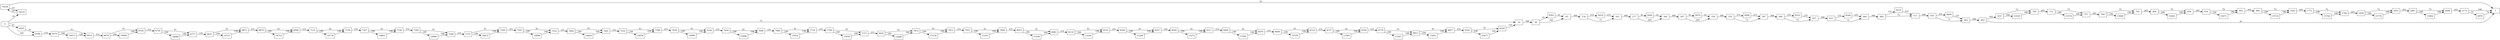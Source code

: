 digraph {
	graph [rankdir=LR]
	node [shape=rectangle]
	19 -> 58 [label=306]
	58 -> 85 [label=265]
	58 -> 9392 [label=41]
	85 -> 154 [label=306]
	154 -> 181 [label=75]
	154 -> 9418 [label=231]
	181 -> 277 [label=306]
	277 -> 304 [label=265]
	277 -> 9444 [label=41]
	304 -> 307 [label=306]
	307 -> 334 [label=265]
	307 -> 9470 [label=41]
	334 -> 370 [label=306]
	370 -> 397 [label=75]
	370 -> 9496 [label=231]
	397 -> 400 [label=306]
	400 -> 427 [label=75]
	400 -> 9522 [label=231]
	427 -> 433 [label=306]
	433 -> 460 [label=75]
	433 -> 9548 [label=231]
	460 -> 484 [label=306]
	484 -> 511 [label=75]
	484 -> 9574 [label=231]
	511 -> 565 [label=306]
	565 -> 592 [label=75]
	565 -> 9600 [label=231]
	592 -> 603 [label=306]
	603 -> 1 [label=41]
	603 -> 655 [label=265]
	655 -> 709 [label=75]
	655 -> 15530 [label=190]
	709 -> 712 [label=265]
	712 -> 757 [label=75]
	712 -> 15574 [label=190]
	757 -> 766 [label=265]
	766 -> 793 [label=75]
	766 -> 15600 [label=190]
	793 -> 804 [label=265]
	804 -> 850 [label=75]
	804 -> 15645 [label=190]
	850 -> 916 [label=265]
	916 -> 943 [label=75]
	916 -> 15671 [label=190]
	943 -> 994 [label=265]
	994 -> 1042 [label=75]
	994 -> 15718 [label=190]
	1042 -> 1772 [label=265]
	1772 -> 1799 [label=75]
	1772 -> 15744 [label=190]
	1799 -> 1828 [label=265]
	1828 -> 1855 [label=75]
	1828 -> 15770 [label=190]
	1855 -> 2061 [label=265]
	2061 -> 2094 [label=75]
	2061 -> 15802 [label=190]
	2094 -> 2172 [label=265]
	2172 -> 1 [label=190]
	2172 -> 4976 [label=75]
	4976 -> 1 [label=75]
	6545 -> 6546 [label=41]
	6546 -> 6570 [label=231]
	6570 -> 6614 [label=41]
	6570 -> 14613 [label=190]
	6614 -> 6678 [label=231]
	6678 -> 6726 [label=41]
	6678 -> 14660 [label=190]
	6726 -> 6750 [label=231]
	6750 -> 6777 [label=41]
	6750 -> 14686 [label=190]
	6777 -> 6831 [label=231]
	6831 -> 6873 [label=41]
	6831 -> 14727 [label=190]
	6873 -> 6879 [label=231]
	6879 -> 6906 [label=41]
	6879 -> 14753 [label=190]
	6906 -> 7131 [label=231]
	7131 -> 7158 [label=41]
	7131 -> 14779 [label=190]
	7158 -> 7167 [label=231]
	7167 -> 7194 [label=41]
	7167 -> 14805 [label=190]
	7194 -> 7206 [label=231]
	7206 -> 7248 [label=41]
	7206 -> 14846 [label=190]
	7248 -> 7272 [label=231]
	7272 -> 7299 [label=41]
	7272 -> 14872 [label=190]
	7299 -> 7383 [label=231]
	7383 -> 7410 [label=41]
	7383 -> 14898 [label=190]
	7410 -> 7464 [label=231]
	7464 -> 7491 [label=41]
	7464 -> 14924 [label=190]
	7491 -> 7535 [label=231]
	7535 -> 7566 [label=41]
	7535 -> 14954 [label=190]
	7566 -> 7629 [label=231]
	7629 -> 7656 [label=41]
	7629 -> 14980 [label=190]
	7656 -> 7659 [label=231]
	7659 -> 7686 [label=41]
	7659 -> 15006 [label=190]
	7686 -> 7689 [label=231]
	7689 -> 7716 [label=41]
	7689 -> 15032 [label=190]
	7716 -> 7746 [label=231]
	7746 -> 7773 [label=41]
	7746 -> 15058 [label=190]
	7773 -> 7830 [label=231]
	7830 -> 7872 [label=41]
	7830 -> 15099 [label=190]
	7872 -> 7913 [label=41]
	7872 -> 15139 [label=190]
	7913 -> 7972 [label=231]
	7972 -> 7999 [label=41]
	7972 -> 15165 [label=190]
	7999 -> 8052 [label=231]
	8052 -> 8082 [label=41]
	8052 -> 15194 [label=190]
	8082 -> 8116 [label=231]
	8116 -> 8143 [label=41]
	8116 -> 15220 [label=190]
	8143 -> 8200 [label=231]
	8200 -> 8227 [label=41]
	8200 -> 15246 [label=190]
	8227 -> 8284 [label=231]
	8284 -> 8311 [label=41]
	8284 -> 15272 [label=190]
	8311 -> 8446 [label=231]
	8446 -> 8476 [label=41]
	8446 -> 15301 [label=190]
	8476 -> 8680 [label=231]
	8680 -> 8719 [label=41]
	8680 -> 15339 [label=190]
	8719 -> 8737 [label=231]
	8737 -> 8764 [label=41]
	8737 -> 15365 [label=190]
	8764 -> 8779 [label=231]
	8779 -> 8812 [label=41]
	8779 -> 15397 [label=190]
	8812 -> 8857 [label=41]
	8812 -> 15441 [label=190]
	8857 -> 9192 [label=231]
	9192 -> 9229 [label=41]
	9192 -> 15477 [label=190]
	9229 -> 19 [label=231]
	9392 -> 85 [label=41]
	9418 -> 181 [label=231]
	9444 -> 304 [label=41]
	9470 -> 334 [label=41]
	9496 -> 397 [label=231]
	9522 -> 427 [label=231]
	9548 -> 460 [label=231]
	9574 -> 511 [label=231]
	9600 -> 592 [label=231]
	10222 -> 10226 [label=20]
	10226 -> 10222 [label=10]
	10226 -> 1 [label=10]
	14613 -> 6614 [label=190]
	14660 -> 6726 [label=190]
	14686 -> 6777 [label=190]
	14727 -> 6873 [label=190]
	14753 -> 6906 [label=190]
	14779 -> 7158 [label=190]
	14805 -> 7194 [label=190]
	14846 -> 7248 [label=190]
	14872 -> 7299 [label=190]
	14898 -> 7410 [label=190]
	14924 -> 7491 [label=190]
	14954 -> 7566 [label=190]
	14980 -> 7656 [label=190]
	15006 -> 7686 [label=190]
	15032 -> 7716 [label=190]
	15058 -> 7773 [label=190]
	15099 -> 7872 [label=190]
	15139 -> 7913 [label=190]
	15165 -> 7999 [label=190]
	15194 -> 8082 [label=190]
	15220 -> 8143 [label=190]
	15246 -> 8227 [label=190]
	15272 -> 8311 [label=190]
	15301 -> 8476 [label=190]
	15339 -> 8719 [label=190]
	15365 -> 8764 [label=190]
	15397 -> 8812 [label=190]
	15441 -> 8857 [label=190]
	15477 -> 9229 [label=190]
	15530 -> 709 [label=190]
	15574 -> 757 [label=190]
	15600 -> 793 [label=190]
	15645 -> 850 [label=190]
	15671 -> 943 [label=190]
	15718 -> 1042 [label=190]
	15744 -> 1799 [label=190]
	15770 -> 1855 [label=190]
	15802 -> 2094 [label=190]
	0 -> 6546 [label=190]
	0 -> 19 [label=75]
	0 -> 6545 [label=41]
	0 -> 10222 [label=10]
}

